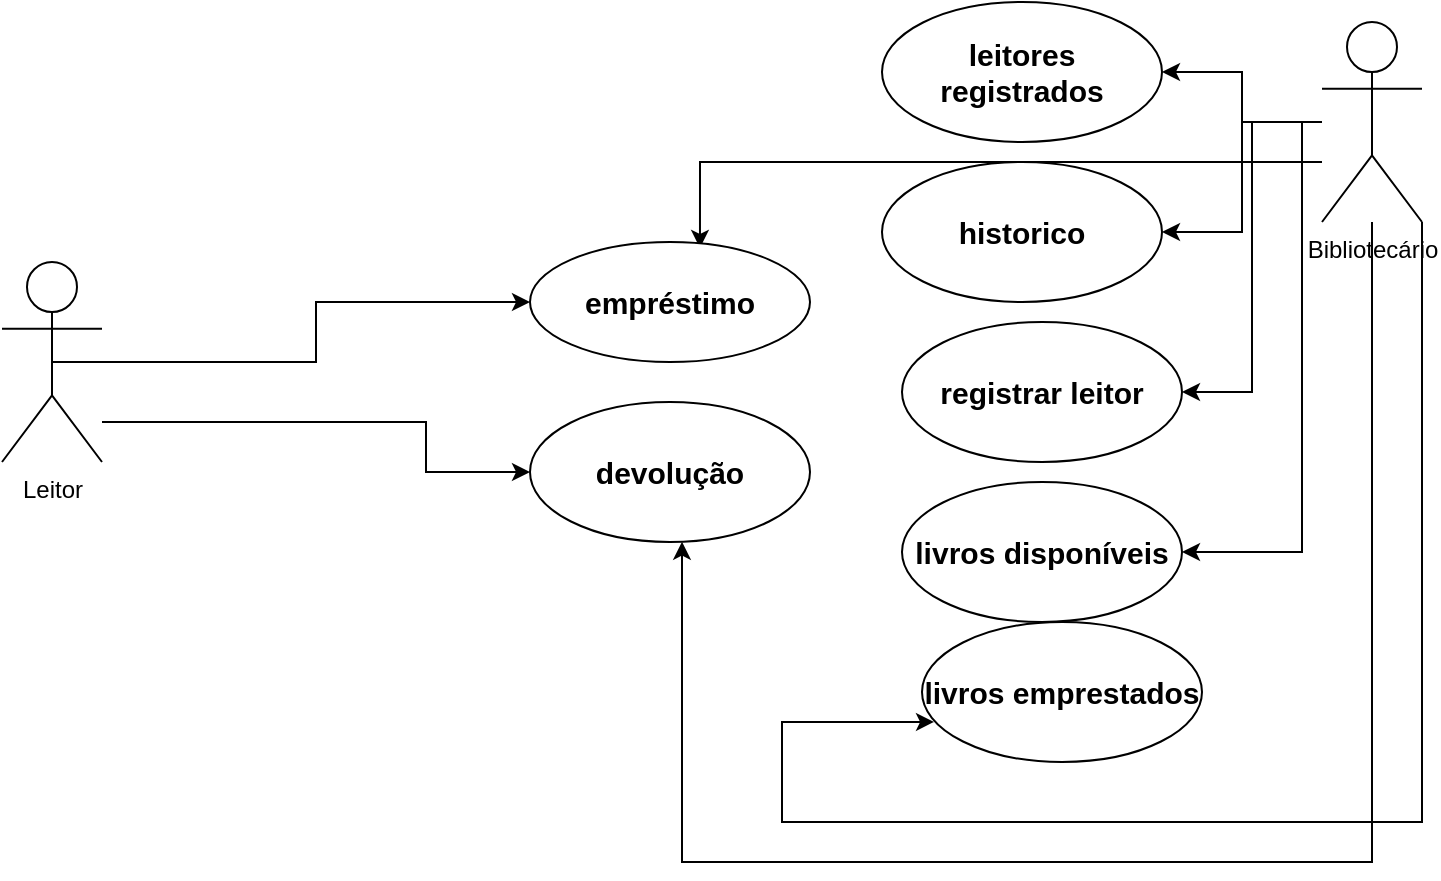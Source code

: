<mxfile version="21.7.2" type="device">
  <diagram name="Página-1" id="ioh_jA1jUlITBozOJF3T">
    <mxGraphModel dx="880" dy="470" grid="1" gridSize="10" guides="1" tooltips="1" connect="1" arrows="1" fold="1" page="1" pageScale="1" pageWidth="827" pageHeight="1169" math="0" shadow="0">
      <root>
        <mxCell id="0" />
        <mxCell id="1" parent="0" />
        <mxCell id="R-9I05GJjLdfQvphlAa_-16" style="edgeStyle=orthogonalEdgeStyle;rounded=0;orthogonalLoop=1;jettySize=auto;html=1;" edge="1" parent="1" source="R-9I05GJjLdfQvphlAa_-1" target="R-9I05GJjLdfQvphlAa_-3">
          <mxGeometry relative="1" as="geometry">
            <Array as="points">
              <mxPoint x="765" y="430" />
              <mxPoint x="420" y="430" />
            </Array>
          </mxGeometry>
        </mxCell>
        <mxCell id="R-9I05GJjLdfQvphlAa_-22" style="edgeStyle=orthogonalEdgeStyle;rounded=0;orthogonalLoop=1;jettySize=auto;html=1;entryX=0.043;entryY=0.714;entryDx=0;entryDy=0;entryPerimeter=0;" edge="1" parent="1" source="R-9I05GJjLdfQvphlAa_-1" target="R-9I05GJjLdfQvphlAa_-9">
          <mxGeometry relative="1" as="geometry">
            <Array as="points">
              <mxPoint x="790" y="410" />
              <mxPoint x="470" y="410" />
              <mxPoint x="470" y="360" />
            </Array>
          </mxGeometry>
        </mxCell>
        <mxCell id="R-9I05GJjLdfQvphlAa_-25" style="edgeStyle=orthogonalEdgeStyle;rounded=0;orthogonalLoop=1;jettySize=auto;html=1;" edge="1" parent="1" source="R-9I05GJjLdfQvphlAa_-1" target="R-9I05GJjLdfQvphlAa_-8">
          <mxGeometry relative="1" as="geometry" />
        </mxCell>
        <mxCell id="R-9I05GJjLdfQvphlAa_-26" style="edgeStyle=orthogonalEdgeStyle;rounded=0;orthogonalLoop=1;jettySize=auto;html=1;" edge="1" parent="1" source="R-9I05GJjLdfQvphlAa_-1" target="R-9I05GJjLdfQvphlAa_-7">
          <mxGeometry relative="1" as="geometry" />
        </mxCell>
        <mxCell id="R-9I05GJjLdfQvphlAa_-27" style="edgeStyle=orthogonalEdgeStyle;rounded=0;orthogonalLoop=1;jettySize=auto;html=1;entryX=1;entryY=0.5;entryDx=0;entryDy=0;" edge="1" parent="1" source="R-9I05GJjLdfQvphlAa_-1" target="R-9I05GJjLdfQvphlAa_-6">
          <mxGeometry relative="1" as="geometry" />
        </mxCell>
        <mxCell id="R-9I05GJjLdfQvphlAa_-28" style="edgeStyle=orthogonalEdgeStyle;rounded=0;orthogonalLoop=1;jettySize=auto;html=1;entryX=1;entryY=0.5;entryDx=0;entryDy=0;" edge="1" parent="1" source="R-9I05GJjLdfQvphlAa_-1" target="R-9I05GJjLdfQvphlAa_-4">
          <mxGeometry relative="1" as="geometry">
            <Array as="points">
              <mxPoint x="730" y="60" />
              <mxPoint x="730" y="275" />
            </Array>
          </mxGeometry>
        </mxCell>
        <mxCell id="R-9I05GJjLdfQvphlAa_-29" style="edgeStyle=orthogonalEdgeStyle;rounded=0;orthogonalLoop=1;jettySize=auto;html=1;entryX=0.607;entryY=0.05;entryDx=0;entryDy=0;entryPerimeter=0;" edge="1" parent="1" source="R-9I05GJjLdfQvphlAa_-1" target="R-9I05GJjLdfQvphlAa_-5">
          <mxGeometry relative="1" as="geometry">
            <Array as="points">
              <mxPoint x="429" y="80" />
            </Array>
          </mxGeometry>
        </mxCell>
        <mxCell id="R-9I05GJjLdfQvphlAa_-1" value="Bibliotecário" style="shape=umlActor;verticalLabelPosition=bottom;verticalAlign=top;html=1;outlineConnect=0;" vertex="1" parent="1">
          <mxGeometry x="740" y="10" width="50" height="100" as="geometry" />
        </mxCell>
        <mxCell id="R-9I05GJjLdfQvphlAa_-13" style="edgeStyle=orthogonalEdgeStyle;rounded=0;orthogonalLoop=1;jettySize=auto;html=1;entryX=0;entryY=0.5;entryDx=0;entryDy=0;exitX=0.5;exitY=0.5;exitDx=0;exitDy=0;exitPerimeter=0;" edge="1" parent="1" source="R-9I05GJjLdfQvphlAa_-2" target="R-9I05GJjLdfQvphlAa_-5">
          <mxGeometry relative="1" as="geometry" />
        </mxCell>
        <mxCell id="R-9I05GJjLdfQvphlAa_-17" style="edgeStyle=orthogonalEdgeStyle;rounded=0;orthogonalLoop=1;jettySize=auto;html=1;entryX=0;entryY=0.5;entryDx=0;entryDy=0;" edge="1" parent="1" source="R-9I05GJjLdfQvphlAa_-2" target="R-9I05GJjLdfQvphlAa_-3">
          <mxGeometry relative="1" as="geometry">
            <Array as="points">
              <mxPoint x="215" y="210" />
              <mxPoint x="292" y="210" />
              <mxPoint x="292" y="235" />
            </Array>
          </mxGeometry>
        </mxCell>
        <mxCell id="R-9I05GJjLdfQvphlAa_-2" value="Leitor" style="shape=umlActor;verticalLabelPosition=bottom;verticalAlign=top;html=1;outlineConnect=0;" vertex="1" parent="1">
          <mxGeometry x="80" y="130" width="50" height="100" as="geometry" />
        </mxCell>
        <mxCell id="R-9I05GJjLdfQvphlAa_-3" value="&lt;b&gt;&lt;font style=&quot;font-size: 15px;&quot;&gt;devolução&lt;/font&gt;&lt;/b&gt;" style="ellipse;whiteSpace=wrap;html=1;" vertex="1" parent="1">
          <mxGeometry x="344" y="200" width="140" height="70" as="geometry" />
        </mxCell>
        <mxCell id="R-9I05GJjLdfQvphlAa_-4" value="&lt;font style=&quot;font-size: 15px;&quot;&gt;&lt;b&gt;livros disponíveis&lt;/b&gt;&lt;/font&gt;" style="ellipse;whiteSpace=wrap;html=1;" vertex="1" parent="1">
          <mxGeometry x="530" y="240" width="140" height="70" as="geometry" />
        </mxCell>
        <mxCell id="R-9I05GJjLdfQvphlAa_-5" value="&lt;b&gt;&lt;font style=&quot;font-size: 15px;&quot;&gt;empréstimo&lt;/font&gt;&lt;/b&gt;" style="ellipse;whiteSpace=wrap;html=1;" vertex="1" parent="1">
          <mxGeometry x="344" y="120" width="140" height="60" as="geometry" />
        </mxCell>
        <mxCell id="R-9I05GJjLdfQvphlAa_-6" value="&lt;b&gt;&lt;font style=&quot;font-size: 15px;&quot;&gt;registrar leitor&lt;/font&gt;&lt;/b&gt;" style="ellipse;whiteSpace=wrap;html=1;" vertex="1" parent="1">
          <mxGeometry x="530" y="160" width="140" height="70" as="geometry" />
        </mxCell>
        <mxCell id="R-9I05GJjLdfQvphlAa_-7" value="&lt;b&gt;&lt;font style=&quot;font-size: 15px;&quot;&gt;historico&lt;/font&gt;&lt;/b&gt;" style="ellipse;whiteSpace=wrap;html=1;" vertex="1" parent="1">
          <mxGeometry x="520" y="80" width="140" height="70" as="geometry" />
        </mxCell>
        <mxCell id="R-9I05GJjLdfQvphlAa_-8" value="&lt;font style=&quot;font-size: 15px;&quot;&gt;&lt;b&gt;leitores registrados&lt;/b&gt;&lt;/font&gt;" style="ellipse;whiteSpace=wrap;html=1;" vertex="1" parent="1">
          <mxGeometry x="520" width="140" height="70" as="geometry" />
        </mxCell>
        <mxCell id="R-9I05GJjLdfQvphlAa_-9" value="&lt;font style=&quot;font-size: 15px;&quot;&gt;&lt;b&gt;livros emprestados&lt;/b&gt;&lt;/font&gt;" style="ellipse;whiteSpace=wrap;html=1;" vertex="1" parent="1">
          <mxGeometry x="540" y="310" width="140" height="70" as="geometry" />
        </mxCell>
      </root>
    </mxGraphModel>
  </diagram>
</mxfile>
